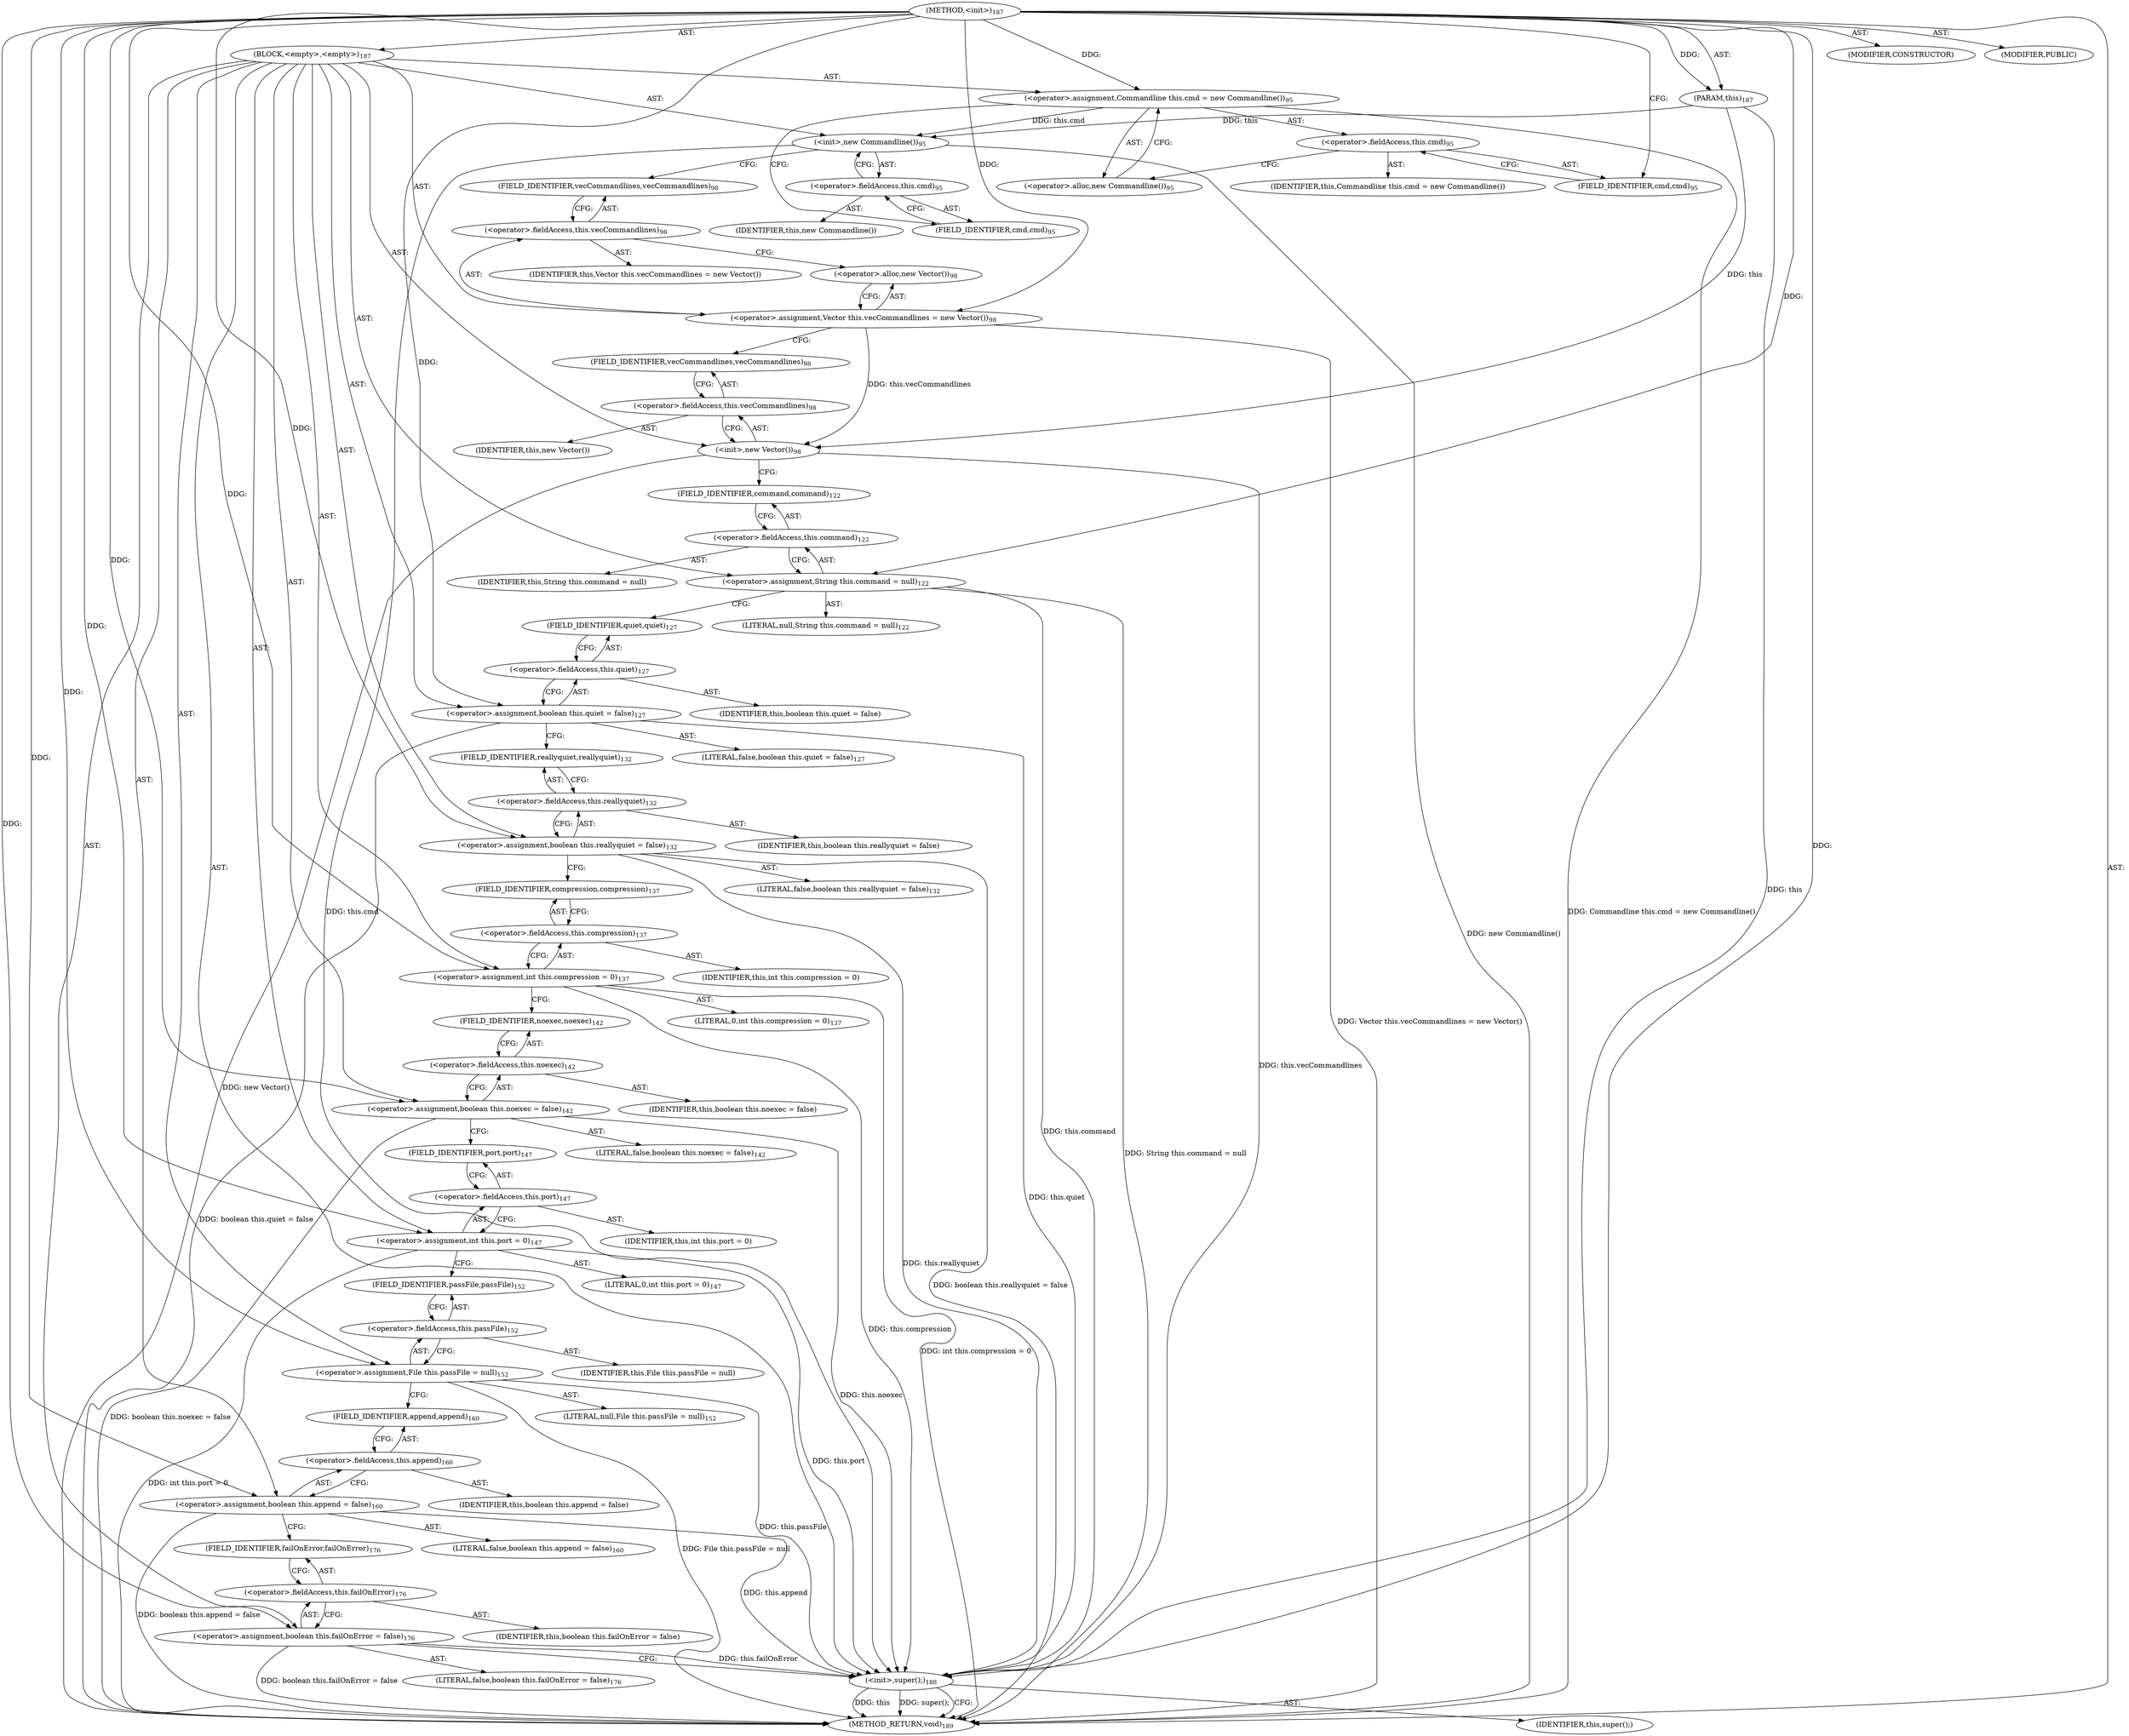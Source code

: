 digraph "&lt;init&gt;" {  
"111669149696" [label = <(METHOD,&lt;init&gt;)<SUB>187</SUB>> ]
"115964117026" [label = <(PARAM,this)<SUB>187</SUB>> ]
"25769803776" [label = <(BLOCK,&lt;empty&gt;,&lt;empty&gt;)<SUB>187</SUB>> ]
"30064771073" [label = <(&lt;operator&gt;.assignment,Commandline this.cmd = new Commandline())<SUB>95</SUB>> ]
"30064771074" [label = <(&lt;operator&gt;.fieldAccess,this.cmd)<SUB>95</SUB>> ]
"68719476811" [label = <(IDENTIFIER,this,Commandline this.cmd = new Commandline())> ]
"55834574848" [label = <(FIELD_IDENTIFIER,cmd,cmd)<SUB>95</SUB>> ]
"30064771075" [label = <(&lt;operator&gt;.alloc,new Commandline())<SUB>95</SUB>> ]
"30064771076" [label = <(&lt;init&gt;,new Commandline())<SUB>95</SUB>> ]
"30064771077" [label = <(&lt;operator&gt;.fieldAccess,this.cmd)<SUB>95</SUB>> ]
"68719476812" [label = <(IDENTIFIER,this,new Commandline())> ]
"55834574849" [label = <(FIELD_IDENTIFIER,cmd,cmd)<SUB>95</SUB>> ]
"30064771078" [label = <(&lt;operator&gt;.assignment,Vector this.vecCommandlines = new Vector())<SUB>98</SUB>> ]
"30064771079" [label = <(&lt;operator&gt;.fieldAccess,this.vecCommandlines)<SUB>98</SUB>> ]
"68719476813" [label = <(IDENTIFIER,this,Vector this.vecCommandlines = new Vector())> ]
"55834574850" [label = <(FIELD_IDENTIFIER,vecCommandlines,vecCommandlines)<SUB>98</SUB>> ]
"30064771080" [label = <(&lt;operator&gt;.alloc,new Vector())<SUB>98</SUB>> ]
"30064771081" [label = <(&lt;init&gt;,new Vector())<SUB>98</SUB>> ]
"30064771082" [label = <(&lt;operator&gt;.fieldAccess,this.vecCommandlines)<SUB>98</SUB>> ]
"68719476814" [label = <(IDENTIFIER,this,new Vector())> ]
"55834574851" [label = <(FIELD_IDENTIFIER,vecCommandlines,vecCommandlines)<SUB>98</SUB>> ]
"30064771083" [label = <(&lt;operator&gt;.assignment,String this.command = null)<SUB>122</SUB>> ]
"30064771084" [label = <(&lt;operator&gt;.fieldAccess,this.command)<SUB>122</SUB>> ]
"68719476815" [label = <(IDENTIFIER,this,String this.command = null)> ]
"55834574852" [label = <(FIELD_IDENTIFIER,command,command)<SUB>122</SUB>> ]
"90194313216" [label = <(LITERAL,null,String this.command = null)<SUB>122</SUB>> ]
"30064771085" [label = <(&lt;operator&gt;.assignment,boolean this.quiet = false)<SUB>127</SUB>> ]
"30064771086" [label = <(&lt;operator&gt;.fieldAccess,this.quiet)<SUB>127</SUB>> ]
"68719476816" [label = <(IDENTIFIER,this,boolean this.quiet = false)> ]
"55834574853" [label = <(FIELD_IDENTIFIER,quiet,quiet)<SUB>127</SUB>> ]
"90194313217" [label = <(LITERAL,false,boolean this.quiet = false)<SUB>127</SUB>> ]
"30064771087" [label = <(&lt;operator&gt;.assignment,boolean this.reallyquiet = false)<SUB>132</SUB>> ]
"30064771088" [label = <(&lt;operator&gt;.fieldAccess,this.reallyquiet)<SUB>132</SUB>> ]
"68719476817" [label = <(IDENTIFIER,this,boolean this.reallyquiet = false)> ]
"55834574854" [label = <(FIELD_IDENTIFIER,reallyquiet,reallyquiet)<SUB>132</SUB>> ]
"90194313218" [label = <(LITERAL,false,boolean this.reallyquiet = false)<SUB>132</SUB>> ]
"30064771089" [label = <(&lt;operator&gt;.assignment,int this.compression = 0)<SUB>137</SUB>> ]
"30064771090" [label = <(&lt;operator&gt;.fieldAccess,this.compression)<SUB>137</SUB>> ]
"68719476818" [label = <(IDENTIFIER,this,int this.compression = 0)> ]
"55834574855" [label = <(FIELD_IDENTIFIER,compression,compression)<SUB>137</SUB>> ]
"90194313219" [label = <(LITERAL,0,int this.compression = 0)<SUB>137</SUB>> ]
"30064771091" [label = <(&lt;operator&gt;.assignment,boolean this.noexec = false)<SUB>142</SUB>> ]
"30064771092" [label = <(&lt;operator&gt;.fieldAccess,this.noexec)<SUB>142</SUB>> ]
"68719476819" [label = <(IDENTIFIER,this,boolean this.noexec = false)> ]
"55834574856" [label = <(FIELD_IDENTIFIER,noexec,noexec)<SUB>142</SUB>> ]
"90194313220" [label = <(LITERAL,false,boolean this.noexec = false)<SUB>142</SUB>> ]
"30064771093" [label = <(&lt;operator&gt;.assignment,int this.port = 0)<SUB>147</SUB>> ]
"30064771094" [label = <(&lt;operator&gt;.fieldAccess,this.port)<SUB>147</SUB>> ]
"68719476820" [label = <(IDENTIFIER,this,int this.port = 0)> ]
"55834574857" [label = <(FIELD_IDENTIFIER,port,port)<SUB>147</SUB>> ]
"90194313221" [label = <(LITERAL,0,int this.port = 0)<SUB>147</SUB>> ]
"30064771095" [label = <(&lt;operator&gt;.assignment,File this.passFile = null)<SUB>152</SUB>> ]
"30064771096" [label = <(&lt;operator&gt;.fieldAccess,this.passFile)<SUB>152</SUB>> ]
"68719476821" [label = <(IDENTIFIER,this,File this.passFile = null)> ]
"55834574858" [label = <(FIELD_IDENTIFIER,passFile,passFile)<SUB>152</SUB>> ]
"90194313222" [label = <(LITERAL,null,File this.passFile = null)<SUB>152</SUB>> ]
"30064771097" [label = <(&lt;operator&gt;.assignment,boolean this.append = false)<SUB>160</SUB>> ]
"30064771098" [label = <(&lt;operator&gt;.fieldAccess,this.append)<SUB>160</SUB>> ]
"68719476822" [label = <(IDENTIFIER,this,boolean this.append = false)> ]
"55834574859" [label = <(FIELD_IDENTIFIER,append,append)<SUB>160</SUB>> ]
"90194313223" [label = <(LITERAL,false,boolean this.append = false)<SUB>160</SUB>> ]
"30064771099" [label = <(&lt;operator&gt;.assignment,boolean this.failOnError = false)<SUB>176</SUB>> ]
"30064771100" [label = <(&lt;operator&gt;.fieldAccess,this.failOnError)<SUB>176</SUB>> ]
"68719476823" [label = <(IDENTIFIER,this,boolean this.failOnError = false)> ]
"55834574860" [label = <(FIELD_IDENTIFIER,failOnError,failOnError)<SUB>176</SUB>> ]
"90194313224" [label = <(LITERAL,false,boolean this.failOnError = false)<SUB>176</SUB>> ]
"30064771072" [label = <(&lt;init&gt;,super();)<SUB>188</SUB>> ]
"68719476810" [label = <(IDENTIFIER,this,super();)> ]
"133143986202" [label = <(MODIFIER,CONSTRUCTOR)> ]
"133143986203" [label = <(MODIFIER,PUBLIC)> ]
"128849018880" [label = <(METHOD_RETURN,void)<SUB>189</SUB>> ]
  "111669149696" -> "115964117026"  [ label = "AST: "] 
  "111669149696" -> "25769803776"  [ label = "AST: "] 
  "111669149696" -> "133143986202"  [ label = "AST: "] 
  "111669149696" -> "133143986203"  [ label = "AST: "] 
  "111669149696" -> "128849018880"  [ label = "AST: "] 
  "25769803776" -> "30064771073"  [ label = "AST: "] 
  "25769803776" -> "30064771076"  [ label = "AST: "] 
  "25769803776" -> "30064771078"  [ label = "AST: "] 
  "25769803776" -> "30064771081"  [ label = "AST: "] 
  "25769803776" -> "30064771083"  [ label = "AST: "] 
  "25769803776" -> "30064771085"  [ label = "AST: "] 
  "25769803776" -> "30064771087"  [ label = "AST: "] 
  "25769803776" -> "30064771089"  [ label = "AST: "] 
  "25769803776" -> "30064771091"  [ label = "AST: "] 
  "25769803776" -> "30064771093"  [ label = "AST: "] 
  "25769803776" -> "30064771095"  [ label = "AST: "] 
  "25769803776" -> "30064771097"  [ label = "AST: "] 
  "25769803776" -> "30064771099"  [ label = "AST: "] 
  "25769803776" -> "30064771072"  [ label = "AST: "] 
  "30064771073" -> "30064771074"  [ label = "AST: "] 
  "30064771073" -> "30064771075"  [ label = "AST: "] 
  "30064771074" -> "68719476811"  [ label = "AST: "] 
  "30064771074" -> "55834574848"  [ label = "AST: "] 
  "30064771076" -> "30064771077"  [ label = "AST: "] 
  "30064771077" -> "68719476812"  [ label = "AST: "] 
  "30064771077" -> "55834574849"  [ label = "AST: "] 
  "30064771078" -> "30064771079"  [ label = "AST: "] 
  "30064771078" -> "30064771080"  [ label = "AST: "] 
  "30064771079" -> "68719476813"  [ label = "AST: "] 
  "30064771079" -> "55834574850"  [ label = "AST: "] 
  "30064771081" -> "30064771082"  [ label = "AST: "] 
  "30064771082" -> "68719476814"  [ label = "AST: "] 
  "30064771082" -> "55834574851"  [ label = "AST: "] 
  "30064771083" -> "30064771084"  [ label = "AST: "] 
  "30064771083" -> "90194313216"  [ label = "AST: "] 
  "30064771084" -> "68719476815"  [ label = "AST: "] 
  "30064771084" -> "55834574852"  [ label = "AST: "] 
  "30064771085" -> "30064771086"  [ label = "AST: "] 
  "30064771085" -> "90194313217"  [ label = "AST: "] 
  "30064771086" -> "68719476816"  [ label = "AST: "] 
  "30064771086" -> "55834574853"  [ label = "AST: "] 
  "30064771087" -> "30064771088"  [ label = "AST: "] 
  "30064771087" -> "90194313218"  [ label = "AST: "] 
  "30064771088" -> "68719476817"  [ label = "AST: "] 
  "30064771088" -> "55834574854"  [ label = "AST: "] 
  "30064771089" -> "30064771090"  [ label = "AST: "] 
  "30064771089" -> "90194313219"  [ label = "AST: "] 
  "30064771090" -> "68719476818"  [ label = "AST: "] 
  "30064771090" -> "55834574855"  [ label = "AST: "] 
  "30064771091" -> "30064771092"  [ label = "AST: "] 
  "30064771091" -> "90194313220"  [ label = "AST: "] 
  "30064771092" -> "68719476819"  [ label = "AST: "] 
  "30064771092" -> "55834574856"  [ label = "AST: "] 
  "30064771093" -> "30064771094"  [ label = "AST: "] 
  "30064771093" -> "90194313221"  [ label = "AST: "] 
  "30064771094" -> "68719476820"  [ label = "AST: "] 
  "30064771094" -> "55834574857"  [ label = "AST: "] 
  "30064771095" -> "30064771096"  [ label = "AST: "] 
  "30064771095" -> "90194313222"  [ label = "AST: "] 
  "30064771096" -> "68719476821"  [ label = "AST: "] 
  "30064771096" -> "55834574858"  [ label = "AST: "] 
  "30064771097" -> "30064771098"  [ label = "AST: "] 
  "30064771097" -> "90194313223"  [ label = "AST: "] 
  "30064771098" -> "68719476822"  [ label = "AST: "] 
  "30064771098" -> "55834574859"  [ label = "AST: "] 
  "30064771099" -> "30064771100"  [ label = "AST: "] 
  "30064771099" -> "90194313224"  [ label = "AST: "] 
  "30064771100" -> "68719476823"  [ label = "AST: "] 
  "30064771100" -> "55834574860"  [ label = "AST: "] 
  "30064771072" -> "68719476810"  [ label = "AST: "] 
  "30064771073" -> "55834574849"  [ label = "CFG: "] 
  "30064771076" -> "55834574850"  [ label = "CFG: "] 
  "30064771078" -> "55834574851"  [ label = "CFG: "] 
  "30064771081" -> "55834574852"  [ label = "CFG: "] 
  "30064771083" -> "55834574853"  [ label = "CFG: "] 
  "30064771085" -> "55834574854"  [ label = "CFG: "] 
  "30064771087" -> "55834574855"  [ label = "CFG: "] 
  "30064771089" -> "55834574856"  [ label = "CFG: "] 
  "30064771091" -> "55834574857"  [ label = "CFG: "] 
  "30064771093" -> "55834574858"  [ label = "CFG: "] 
  "30064771095" -> "55834574859"  [ label = "CFG: "] 
  "30064771097" -> "55834574860"  [ label = "CFG: "] 
  "30064771099" -> "30064771072"  [ label = "CFG: "] 
  "30064771072" -> "128849018880"  [ label = "CFG: "] 
  "30064771074" -> "30064771075"  [ label = "CFG: "] 
  "30064771075" -> "30064771073"  [ label = "CFG: "] 
  "30064771077" -> "30064771076"  [ label = "CFG: "] 
  "30064771079" -> "30064771080"  [ label = "CFG: "] 
  "30064771080" -> "30064771078"  [ label = "CFG: "] 
  "30064771082" -> "30064771081"  [ label = "CFG: "] 
  "30064771084" -> "30064771083"  [ label = "CFG: "] 
  "30064771086" -> "30064771085"  [ label = "CFG: "] 
  "30064771088" -> "30064771087"  [ label = "CFG: "] 
  "30064771090" -> "30064771089"  [ label = "CFG: "] 
  "30064771092" -> "30064771091"  [ label = "CFG: "] 
  "30064771094" -> "30064771093"  [ label = "CFG: "] 
  "30064771096" -> "30064771095"  [ label = "CFG: "] 
  "30064771098" -> "30064771097"  [ label = "CFG: "] 
  "30064771100" -> "30064771099"  [ label = "CFG: "] 
  "55834574848" -> "30064771074"  [ label = "CFG: "] 
  "55834574849" -> "30064771077"  [ label = "CFG: "] 
  "55834574850" -> "30064771079"  [ label = "CFG: "] 
  "55834574851" -> "30064771082"  [ label = "CFG: "] 
  "55834574852" -> "30064771084"  [ label = "CFG: "] 
  "55834574853" -> "30064771086"  [ label = "CFG: "] 
  "55834574854" -> "30064771088"  [ label = "CFG: "] 
  "55834574855" -> "30064771090"  [ label = "CFG: "] 
  "55834574856" -> "30064771092"  [ label = "CFG: "] 
  "55834574857" -> "30064771094"  [ label = "CFG: "] 
  "55834574858" -> "30064771096"  [ label = "CFG: "] 
  "55834574859" -> "30064771098"  [ label = "CFG: "] 
  "55834574860" -> "30064771100"  [ label = "CFG: "] 
  "111669149696" -> "55834574848"  [ label = "CFG: "] 
  "30064771073" -> "128849018880"  [ label = "DDG: Commandline this.cmd = new Commandline()"] 
  "30064771076" -> "128849018880"  [ label = "DDG: new Commandline()"] 
  "30064771078" -> "128849018880"  [ label = "DDG: Vector this.vecCommandlines = new Vector()"] 
  "30064771081" -> "128849018880"  [ label = "DDG: new Vector()"] 
  "30064771083" -> "128849018880"  [ label = "DDG: String this.command = null"] 
  "30064771085" -> "128849018880"  [ label = "DDG: boolean this.quiet = false"] 
  "30064771087" -> "128849018880"  [ label = "DDG: boolean this.reallyquiet = false"] 
  "30064771089" -> "128849018880"  [ label = "DDG: int this.compression = 0"] 
  "30064771091" -> "128849018880"  [ label = "DDG: boolean this.noexec = false"] 
  "30064771093" -> "128849018880"  [ label = "DDG: int this.port = 0"] 
  "30064771095" -> "128849018880"  [ label = "DDG: File this.passFile = null"] 
  "30064771097" -> "128849018880"  [ label = "DDG: boolean this.append = false"] 
  "30064771099" -> "128849018880"  [ label = "DDG: boolean this.failOnError = false"] 
  "30064771072" -> "128849018880"  [ label = "DDG: this"] 
  "30064771072" -> "128849018880"  [ label = "DDG: super();"] 
  "111669149696" -> "115964117026"  [ label = "DDG: "] 
  "111669149696" -> "30064771073"  [ label = "DDG: "] 
  "111669149696" -> "30064771078"  [ label = "DDG: "] 
  "111669149696" -> "30064771083"  [ label = "DDG: "] 
  "111669149696" -> "30064771085"  [ label = "DDG: "] 
  "111669149696" -> "30064771087"  [ label = "DDG: "] 
  "111669149696" -> "30064771089"  [ label = "DDG: "] 
  "111669149696" -> "30064771091"  [ label = "DDG: "] 
  "111669149696" -> "30064771093"  [ label = "DDG: "] 
  "111669149696" -> "30064771095"  [ label = "DDG: "] 
  "111669149696" -> "30064771097"  [ label = "DDG: "] 
  "111669149696" -> "30064771099"  [ label = "DDG: "] 
  "115964117026" -> "30064771076"  [ label = "DDG: this"] 
  "30064771073" -> "30064771076"  [ label = "DDG: this.cmd"] 
  "115964117026" -> "30064771081"  [ label = "DDG: this"] 
  "30064771078" -> "30064771081"  [ label = "DDG: this.vecCommandlines"] 
  "115964117026" -> "30064771072"  [ label = "DDG: this"] 
  "30064771076" -> "30064771072"  [ label = "DDG: this.cmd"] 
  "30064771081" -> "30064771072"  [ label = "DDG: this.vecCommandlines"] 
  "30064771083" -> "30064771072"  [ label = "DDG: this.command"] 
  "30064771085" -> "30064771072"  [ label = "DDG: this.quiet"] 
  "30064771087" -> "30064771072"  [ label = "DDG: this.reallyquiet"] 
  "30064771089" -> "30064771072"  [ label = "DDG: this.compression"] 
  "30064771091" -> "30064771072"  [ label = "DDG: this.noexec"] 
  "30064771093" -> "30064771072"  [ label = "DDG: this.port"] 
  "30064771095" -> "30064771072"  [ label = "DDG: this.passFile"] 
  "30064771097" -> "30064771072"  [ label = "DDG: this.append"] 
  "30064771099" -> "30064771072"  [ label = "DDG: this.failOnError"] 
  "111669149696" -> "30064771072"  [ label = "DDG: "] 
}
